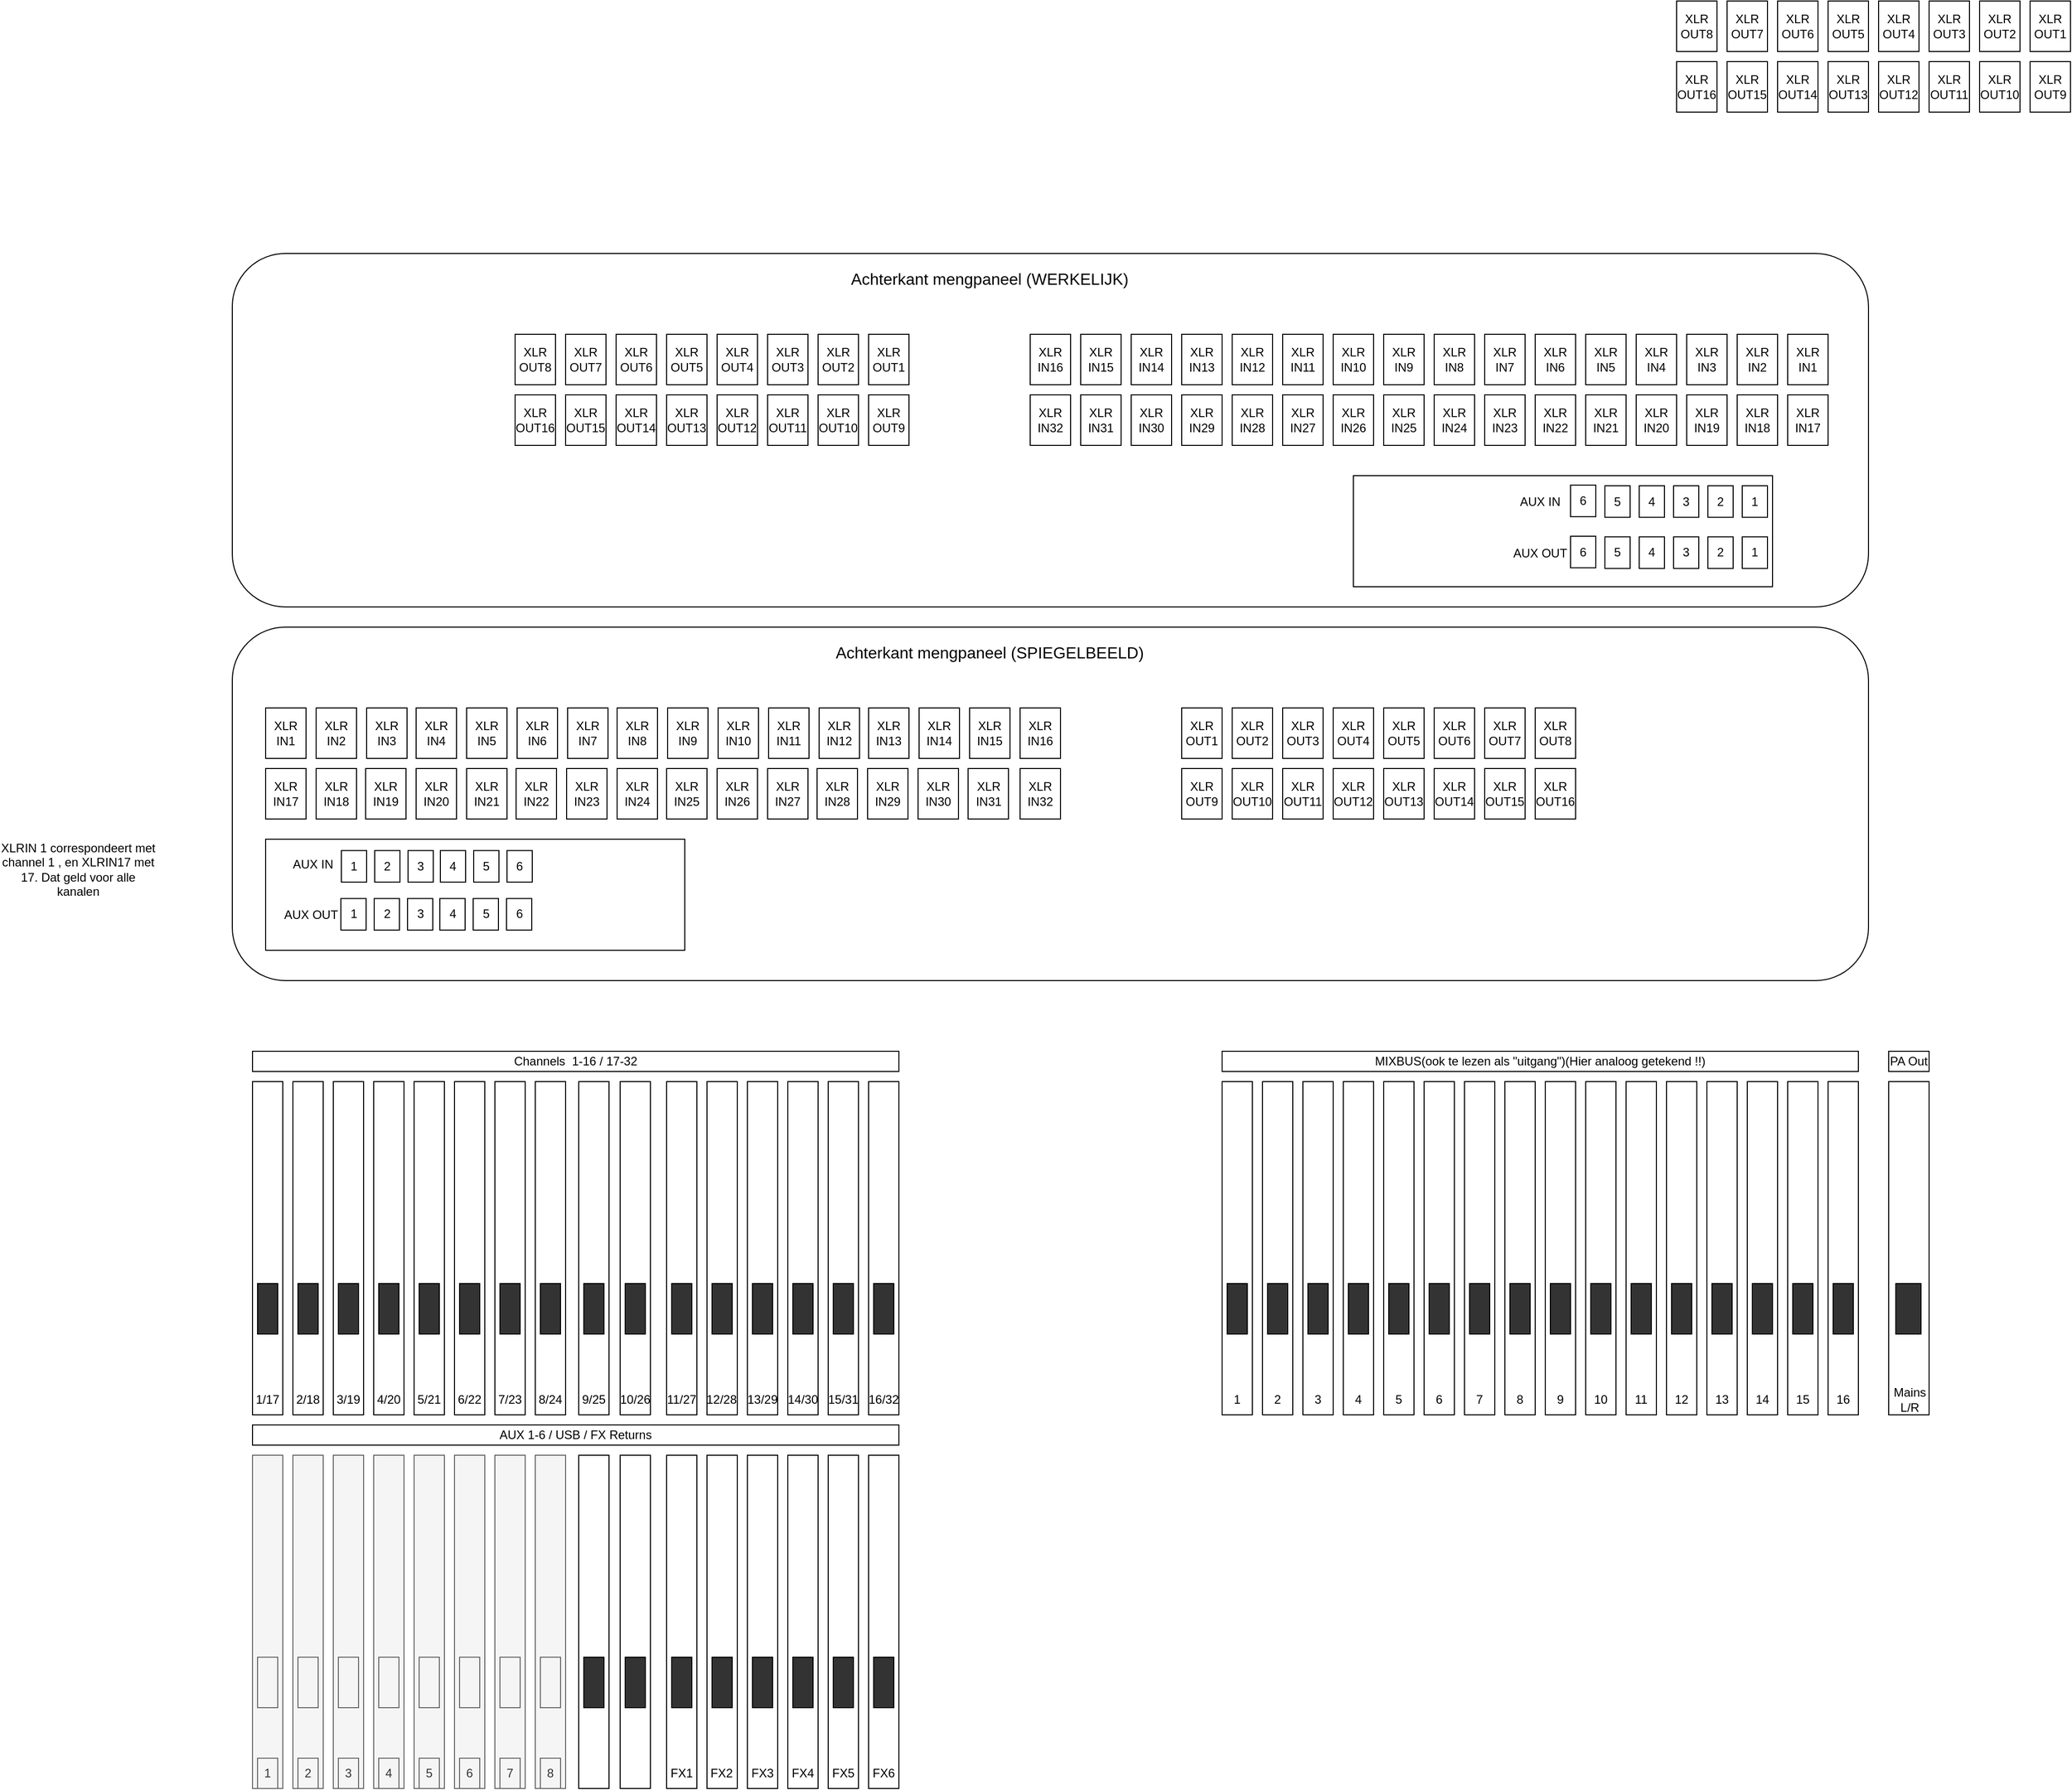 <mxfile version="21.6.8" type="github">
  <diagram name="Pagina-1" id="InURAMPZYblSBHTQdXdy">
    <mxGraphModel dx="2547" dy="2115" grid="1" gridSize="10" guides="1" tooltips="1" connect="1" arrows="1" fold="1" page="1" pageScale="1" pageWidth="827" pageHeight="1169" math="0" shadow="0">
      <root>
        <mxCell id="0" />
        <mxCell id="1" parent="0" />
        <mxCell id="hqscupT1ShzUSF0tj5RE-1" value="" style="rounded=1;whiteSpace=wrap;html=1;" vertex="1" parent="1">
          <mxGeometry y="-320" width="1620" height="350" as="geometry" />
        </mxCell>
        <mxCell id="Id2yi0CTfCnAcxIZ-awq-1" value="XLR IN1" style="rounded=0;whiteSpace=wrap;html=1;" parent="1" vertex="1">
          <mxGeometry x="1540" y="-240" width="40" height="50" as="geometry" />
        </mxCell>
        <mxCell id="Id2yi0CTfCnAcxIZ-awq-2" value="XLR IN2" style="rounded=0;whiteSpace=wrap;html=1;" parent="1" vertex="1">
          <mxGeometry x="1490" y="-240" width="40" height="50" as="geometry" />
        </mxCell>
        <mxCell id="Id2yi0CTfCnAcxIZ-awq-3" value="XLR IN3" style="rounded=0;whiteSpace=wrap;html=1;" parent="1" vertex="1">
          <mxGeometry x="1440" y="-240" width="40" height="50" as="geometry" />
        </mxCell>
        <mxCell id="Id2yi0CTfCnAcxIZ-awq-4" value="XLR IN4" style="rounded=0;whiteSpace=wrap;html=1;" parent="1" vertex="1">
          <mxGeometry x="1390" y="-240" width="40" height="50" as="geometry" />
        </mxCell>
        <mxCell id="Id2yi0CTfCnAcxIZ-awq-5" value="XLR IN5" style="rounded=0;whiteSpace=wrap;html=1;" parent="1" vertex="1">
          <mxGeometry x="1340" y="-240" width="40" height="50" as="geometry" />
        </mxCell>
        <mxCell id="Id2yi0CTfCnAcxIZ-awq-6" value="XLR IN6" style="rounded=0;whiteSpace=wrap;html=1;" parent="1" vertex="1">
          <mxGeometry x="1290" y="-240" width="40" height="50" as="geometry" />
        </mxCell>
        <mxCell id="Id2yi0CTfCnAcxIZ-awq-7" value="XLR IN7" style="rounded=0;whiteSpace=wrap;html=1;" parent="1" vertex="1">
          <mxGeometry x="1240" y="-240" width="40" height="50" as="geometry" />
        </mxCell>
        <mxCell id="Id2yi0CTfCnAcxIZ-awq-8" value="XLR IN8" style="rounded=0;whiteSpace=wrap;html=1;" parent="1" vertex="1">
          <mxGeometry x="1190" y="-240" width="40" height="50" as="geometry" />
        </mxCell>
        <mxCell id="Id2yi0CTfCnAcxIZ-awq-9" value="XLR IN9" style="rounded=0;whiteSpace=wrap;html=1;" parent="1" vertex="1">
          <mxGeometry x="1140" y="-240" width="40" height="50" as="geometry" />
        </mxCell>
        <mxCell id="Id2yi0CTfCnAcxIZ-awq-10" value="XLR IN11" style="rounded=0;whiteSpace=wrap;html=1;" parent="1" vertex="1">
          <mxGeometry x="1040" y="-240" width="40" height="50" as="geometry" />
        </mxCell>
        <mxCell id="Id2yi0CTfCnAcxIZ-awq-11" value="XLR IN10" style="rounded=0;whiteSpace=wrap;html=1;" parent="1" vertex="1">
          <mxGeometry x="1090" y="-240" width="40" height="50" as="geometry" />
        </mxCell>
        <mxCell id="Id2yi0CTfCnAcxIZ-awq-12" value="XLR IN12" style="rounded=0;whiteSpace=wrap;html=1;" parent="1" vertex="1">
          <mxGeometry x="990" y="-240" width="40" height="50" as="geometry" />
        </mxCell>
        <mxCell id="Id2yi0CTfCnAcxIZ-awq-13" value="XLR IN13" style="rounded=0;whiteSpace=wrap;html=1;" parent="1" vertex="1">
          <mxGeometry x="940" y="-240" width="40" height="50" as="geometry" />
        </mxCell>
        <mxCell id="Id2yi0CTfCnAcxIZ-awq-14" value="XLR IN14" style="rounded=0;whiteSpace=wrap;html=1;" parent="1" vertex="1">
          <mxGeometry x="890" y="-240" width="40" height="50" as="geometry" />
        </mxCell>
        <mxCell id="Id2yi0CTfCnAcxIZ-awq-15" value="XLR IN15" style="rounded=0;whiteSpace=wrap;html=1;" parent="1" vertex="1">
          <mxGeometry x="840" y="-240" width="40" height="50" as="geometry" />
        </mxCell>
        <mxCell id="Id2yi0CTfCnAcxIZ-awq-16" value="XLR&lt;br&gt;OUT1" style="rounded=0;whiteSpace=wrap;html=1;" parent="1" vertex="1">
          <mxGeometry x="630" y="-240" width="40" height="50" as="geometry" />
        </mxCell>
        <mxCell id="Id2yi0CTfCnAcxIZ-awq-25" value="XLR IN17" style="rounded=0;whiteSpace=wrap;html=1;" parent="1" vertex="1">
          <mxGeometry x="1540" y="-180" width="40" height="50" as="geometry" />
        </mxCell>
        <mxCell id="Id2yi0CTfCnAcxIZ-awq-26" value="XLR IN18" style="rounded=0;whiteSpace=wrap;html=1;" parent="1" vertex="1">
          <mxGeometry x="1490" y="-180" width="40" height="50" as="geometry" />
        </mxCell>
        <mxCell id="Id2yi0CTfCnAcxIZ-awq-27" value="XLR IN19" style="rounded=0;whiteSpace=wrap;html=1;" parent="1" vertex="1">
          <mxGeometry x="1440" y="-180" width="40" height="50" as="geometry" />
        </mxCell>
        <mxCell id="Id2yi0CTfCnAcxIZ-awq-28" value="XLR IN20" style="rounded=0;whiteSpace=wrap;html=1;" parent="1" vertex="1">
          <mxGeometry x="1390" y="-180" width="40" height="50" as="geometry" />
        </mxCell>
        <mxCell id="Id2yi0CTfCnAcxIZ-awq-29" value="XLR IN21" style="rounded=0;whiteSpace=wrap;html=1;" parent="1" vertex="1">
          <mxGeometry x="1340" y="-180" width="40" height="50" as="geometry" />
        </mxCell>
        <mxCell id="Id2yi0CTfCnAcxIZ-awq-30" value="XLR IN22" style="rounded=0;whiteSpace=wrap;html=1;" parent="1" vertex="1">
          <mxGeometry x="1290" y="-180" width="40" height="50" as="geometry" />
        </mxCell>
        <mxCell id="Id2yi0CTfCnAcxIZ-awq-31" value="XLR IN23" style="rounded=0;whiteSpace=wrap;html=1;" parent="1" vertex="1">
          <mxGeometry x="1240" y="-180" width="40" height="50" as="geometry" />
        </mxCell>
        <mxCell id="Id2yi0CTfCnAcxIZ-awq-32" value="XLR IN24" style="rounded=0;whiteSpace=wrap;html=1;" parent="1" vertex="1">
          <mxGeometry x="1190" y="-180" width="40" height="50" as="geometry" />
        </mxCell>
        <mxCell id="Id2yi0CTfCnAcxIZ-awq-33" value="XLR IN25" style="rounded=0;whiteSpace=wrap;html=1;" parent="1" vertex="1">
          <mxGeometry x="1140" y="-180" width="40" height="50" as="geometry" />
        </mxCell>
        <mxCell id="Id2yi0CTfCnAcxIZ-awq-34" value="XLR IN27" style="rounded=0;whiteSpace=wrap;html=1;" parent="1" vertex="1">
          <mxGeometry x="1040" y="-180" width="40" height="50" as="geometry" />
        </mxCell>
        <mxCell id="Id2yi0CTfCnAcxIZ-awq-35" value="XLR IN26" style="rounded=0;whiteSpace=wrap;html=1;" parent="1" vertex="1">
          <mxGeometry x="1090" y="-180" width="40" height="50" as="geometry" />
        </mxCell>
        <mxCell id="Id2yi0CTfCnAcxIZ-awq-36" value="XLR IN28" style="rounded=0;whiteSpace=wrap;html=1;" parent="1" vertex="1">
          <mxGeometry x="990" y="-180" width="40" height="50" as="geometry" />
        </mxCell>
        <mxCell id="Id2yi0CTfCnAcxIZ-awq-37" value="XLR IN29" style="rounded=0;whiteSpace=wrap;html=1;" parent="1" vertex="1">
          <mxGeometry x="940" y="-180" width="40" height="50" as="geometry" />
        </mxCell>
        <mxCell id="Id2yi0CTfCnAcxIZ-awq-38" value="XLR IN30" style="rounded=0;whiteSpace=wrap;html=1;" parent="1" vertex="1">
          <mxGeometry x="890" y="-180" width="40" height="50" as="geometry" />
        </mxCell>
        <mxCell id="Id2yi0CTfCnAcxIZ-awq-39" value="XLR IN31" style="rounded=0;whiteSpace=wrap;html=1;" parent="1" vertex="1">
          <mxGeometry x="840" y="-180" width="40" height="50" as="geometry" />
        </mxCell>
        <mxCell id="Id2yi0CTfCnAcxIZ-awq-40" value="XLR&lt;br&gt;OUT9" style="rounded=0;whiteSpace=wrap;html=1;" parent="1" vertex="1">
          <mxGeometry x="630" y="-180" width="40" height="50" as="geometry" />
        </mxCell>
        <mxCell id="hqscupT1ShzUSF0tj5RE-2" value="Achterkant mengpaneel (WERKELIJK)" style="text;html=1;strokeColor=none;fillColor=none;align=center;verticalAlign=middle;whiteSpace=wrap;rounded=0;fontSize=16;" vertex="1" parent="1">
          <mxGeometry x="360" y="-310" width="780" height="30" as="geometry" />
        </mxCell>
        <mxCell id="hqscupT1ShzUSF0tj5RE-3" value="" style="rounded=0;whiteSpace=wrap;html=1;" vertex="1" parent="1">
          <mxGeometry x="20" y="500" width="30" height="330" as="geometry" />
        </mxCell>
        <mxCell id="hqscupT1ShzUSF0tj5RE-4" value="" style="rounded=0;whiteSpace=wrap;html=1;fillColor=#333333;" vertex="1" parent="1">
          <mxGeometry x="25" y="700" width="20" height="50" as="geometry" />
        </mxCell>
        <mxCell id="hqscupT1ShzUSF0tj5RE-5" value="1/17" style="text;html=1;strokeColor=none;fillColor=none;align=center;verticalAlign=middle;whiteSpace=wrap;rounded=0;" vertex="1" parent="1">
          <mxGeometry x="25" y="800" width="20" height="30" as="geometry" />
        </mxCell>
        <mxCell id="hqscupT1ShzUSF0tj5RE-6" value="" style="rounded=0;whiteSpace=wrap;html=1;" vertex="1" parent="1">
          <mxGeometry x="980" y="500" width="30" height="330" as="geometry" />
        </mxCell>
        <mxCell id="hqscupT1ShzUSF0tj5RE-7" value="" style="rounded=0;whiteSpace=wrap;html=1;fillColor=#333333;" vertex="1" parent="1">
          <mxGeometry x="985" y="700" width="20" height="50" as="geometry" />
        </mxCell>
        <mxCell id="hqscupT1ShzUSF0tj5RE-8" value="1" style="text;html=1;strokeColor=none;fillColor=none;align=center;verticalAlign=middle;whiteSpace=wrap;rounded=0;" vertex="1" parent="1">
          <mxGeometry x="985" y="800" width="20" height="30" as="geometry" />
        </mxCell>
        <mxCell id="hqscupT1ShzUSF0tj5RE-12" value="" style="rounded=0;whiteSpace=wrap;html=1;" vertex="1" parent="1">
          <mxGeometry x="60" y="500" width="30" height="330" as="geometry" />
        </mxCell>
        <mxCell id="hqscupT1ShzUSF0tj5RE-13" value="" style="rounded=0;whiteSpace=wrap;html=1;fillColor=#333333;" vertex="1" parent="1">
          <mxGeometry x="65" y="700" width="20" height="50" as="geometry" />
        </mxCell>
        <mxCell id="hqscupT1ShzUSF0tj5RE-14" value="2/18" style="text;html=1;strokeColor=none;fillColor=none;align=center;verticalAlign=middle;whiteSpace=wrap;rounded=0;" vertex="1" parent="1">
          <mxGeometry x="65" y="800" width="20" height="30" as="geometry" />
        </mxCell>
        <mxCell id="hqscupT1ShzUSF0tj5RE-15" value="" style="rounded=0;whiteSpace=wrap;html=1;" vertex="1" parent="1">
          <mxGeometry x="100" y="500" width="30" height="330" as="geometry" />
        </mxCell>
        <mxCell id="hqscupT1ShzUSF0tj5RE-16" value="" style="rounded=0;whiteSpace=wrap;html=1;fillColor=#333333;" vertex="1" parent="1">
          <mxGeometry x="105" y="700" width="20" height="50" as="geometry" />
        </mxCell>
        <mxCell id="hqscupT1ShzUSF0tj5RE-17" value="3/19" style="text;html=1;strokeColor=none;fillColor=none;align=center;verticalAlign=middle;whiteSpace=wrap;rounded=0;" vertex="1" parent="1">
          <mxGeometry x="105" y="800" width="20" height="30" as="geometry" />
        </mxCell>
        <mxCell id="hqscupT1ShzUSF0tj5RE-18" value="" style="rounded=0;whiteSpace=wrap;html=1;" vertex="1" parent="1">
          <mxGeometry x="140" y="500" width="30" height="330" as="geometry" />
        </mxCell>
        <mxCell id="hqscupT1ShzUSF0tj5RE-19" value="" style="rounded=0;whiteSpace=wrap;html=1;fillColor=#333333;" vertex="1" parent="1">
          <mxGeometry x="145" y="700" width="20" height="50" as="geometry" />
        </mxCell>
        <mxCell id="hqscupT1ShzUSF0tj5RE-20" value="4/20" style="text;html=1;strokeColor=none;fillColor=none;align=center;verticalAlign=middle;whiteSpace=wrap;rounded=0;" vertex="1" parent="1">
          <mxGeometry x="145" y="800" width="20" height="30" as="geometry" />
        </mxCell>
        <mxCell id="hqscupT1ShzUSF0tj5RE-21" value="" style="rounded=0;whiteSpace=wrap;html=1;" vertex="1" parent="1">
          <mxGeometry x="180" y="500" width="30" height="330" as="geometry" />
        </mxCell>
        <mxCell id="hqscupT1ShzUSF0tj5RE-22" value="" style="rounded=0;whiteSpace=wrap;html=1;fillColor=#333333;" vertex="1" parent="1">
          <mxGeometry x="185" y="700" width="20" height="50" as="geometry" />
        </mxCell>
        <mxCell id="hqscupT1ShzUSF0tj5RE-23" value="5/21" style="text;html=1;strokeColor=none;fillColor=none;align=center;verticalAlign=middle;whiteSpace=wrap;rounded=0;" vertex="1" parent="1">
          <mxGeometry x="185" y="800" width="20" height="30" as="geometry" />
        </mxCell>
        <mxCell id="hqscupT1ShzUSF0tj5RE-24" value="" style="rounded=0;whiteSpace=wrap;html=1;" vertex="1" parent="1">
          <mxGeometry x="220" y="500" width="30" height="330" as="geometry" />
        </mxCell>
        <mxCell id="hqscupT1ShzUSF0tj5RE-25" value="" style="rounded=0;whiteSpace=wrap;html=1;fillColor=#333333;" vertex="1" parent="1">
          <mxGeometry x="225" y="700" width="20" height="50" as="geometry" />
        </mxCell>
        <mxCell id="hqscupT1ShzUSF0tj5RE-26" value="6/22" style="text;html=1;strokeColor=none;fillColor=none;align=center;verticalAlign=middle;whiteSpace=wrap;rounded=0;" vertex="1" parent="1">
          <mxGeometry x="225" y="800" width="20" height="30" as="geometry" />
        </mxCell>
        <mxCell id="hqscupT1ShzUSF0tj5RE-27" value="" style="rounded=0;whiteSpace=wrap;html=1;" vertex="1" parent="1">
          <mxGeometry x="260" y="500" width="30" height="330" as="geometry" />
        </mxCell>
        <mxCell id="hqscupT1ShzUSF0tj5RE-28" value="" style="rounded=0;whiteSpace=wrap;html=1;fillColor=#333333;" vertex="1" parent="1">
          <mxGeometry x="265" y="700" width="20" height="50" as="geometry" />
        </mxCell>
        <mxCell id="hqscupT1ShzUSF0tj5RE-29" value="7/23" style="text;html=1;strokeColor=none;fillColor=none;align=center;verticalAlign=middle;whiteSpace=wrap;rounded=0;" vertex="1" parent="1">
          <mxGeometry x="265" y="800" width="20" height="30" as="geometry" />
        </mxCell>
        <mxCell id="hqscupT1ShzUSF0tj5RE-30" value="" style="rounded=0;whiteSpace=wrap;html=1;" vertex="1" parent="1">
          <mxGeometry x="300" y="500" width="30" height="330" as="geometry" />
        </mxCell>
        <mxCell id="hqscupT1ShzUSF0tj5RE-31" value="" style="rounded=0;whiteSpace=wrap;html=1;fillColor=#333333;" vertex="1" parent="1">
          <mxGeometry x="305" y="700" width="20" height="50" as="geometry" />
        </mxCell>
        <mxCell id="hqscupT1ShzUSF0tj5RE-32" value="8/24" style="text;html=1;strokeColor=none;fillColor=none;align=center;verticalAlign=middle;whiteSpace=wrap;rounded=0;" vertex="1" parent="1">
          <mxGeometry x="305" y="800" width="20" height="30" as="geometry" />
        </mxCell>
        <mxCell id="hqscupT1ShzUSF0tj5RE-33" value="" style="rounded=0;whiteSpace=wrap;html=1;" vertex="1" parent="1">
          <mxGeometry x="343" y="500" width="30" height="330" as="geometry" />
        </mxCell>
        <mxCell id="hqscupT1ShzUSF0tj5RE-34" value="" style="rounded=0;whiteSpace=wrap;html=1;fillColor=#333333;" vertex="1" parent="1">
          <mxGeometry x="348" y="700" width="20" height="50" as="geometry" />
        </mxCell>
        <mxCell id="hqscupT1ShzUSF0tj5RE-35" value="9/25" style="text;html=1;strokeColor=none;fillColor=none;align=center;verticalAlign=middle;whiteSpace=wrap;rounded=0;" vertex="1" parent="1">
          <mxGeometry x="348" y="800" width="20" height="30" as="geometry" />
        </mxCell>
        <mxCell id="hqscupT1ShzUSF0tj5RE-36" value="" style="rounded=0;whiteSpace=wrap;html=1;" vertex="1" parent="1">
          <mxGeometry x="384" y="500" width="30" height="330" as="geometry" />
        </mxCell>
        <mxCell id="hqscupT1ShzUSF0tj5RE-37" value="" style="rounded=0;whiteSpace=wrap;html=1;fillColor=#333333;" vertex="1" parent="1">
          <mxGeometry x="389" y="700" width="20" height="50" as="geometry" />
        </mxCell>
        <mxCell id="hqscupT1ShzUSF0tj5RE-38" value="10/26" style="text;html=1;strokeColor=none;fillColor=none;align=center;verticalAlign=middle;whiteSpace=wrap;rounded=0;" vertex="1" parent="1">
          <mxGeometry x="389" y="800" width="20" height="30" as="geometry" />
        </mxCell>
        <mxCell id="hqscupT1ShzUSF0tj5RE-39" value="" style="rounded=0;whiteSpace=wrap;html=1;" vertex="1" parent="1">
          <mxGeometry x="430" y="500" width="30" height="330" as="geometry" />
        </mxCell>
        <mxCell id="hqscupT1ShzUSF0tj5RE-40" value="" style="rounded=0;whiteSpace=wrap;html=1;fillColor=#333333;" vertex="1" parent="1">
          <mxGeometry x="435" y="700" width="20" height="50" as="geometry" />
        </mxCell>
        <mxCell id="hqscupT1ShzUSF0tj5RE-41" value="11/27" style="text;html=1;strokeColor=none;fillColor=none;align=center;verticalAlign=middle;whiteSpace=wrap;rounded=0;" vertex="1" parent="1">
          <mxGeometry x="435" y="800" width="20" height="30" as="geometry" />
        </mxCell>
        <mxCell id="hqscupT1ShzUSF0tj5RE-42" value="" style="rounded=0;whiteSpace=wrap;html=1;" vertex="1" parent="1">
          <mxGeometry x="470" y="500" width="30" height="330" as="geometry" />
        </mxCell>
        <mxCell id="hqscupT1ShzUSF0tj5RE-43" value="" style="rounded=0;whiteSpace=wrap;html=1;fillColor=#333333;" vertex="1" parent="1">
          <mxGeometry x="475" y="700" width="20" height="50" as="geometry" />
        </mxCell>
        <mxCell id="hqscupT1ShzUSF0tj5RE-44" value="12/28" style="text;html=1;strokeColor=none;fillColor=none;align=center;verticalAlign=middle;whiteSpace=wrap;rounded=0;" vertex="1" parent="1">
          <mxGeometry x="472" y="800" width="25" height="30" as="geometry" />
        </mxCell>
        <mxCell id="hqscupT1ShzUSF0tj5RE-45" value="" style="rounded=0;whiteSpace=wrap;html=1;" vertex="1" parent="1">
          <mxGeometry x="510" y="500" width="30" height="330" as="geometry" />
        </mxCell>
        <mxCell id="hqscupT1ShzUSF0tj5RE-46" value="" style="rounded=0;whiteSpace=wrap;html=1;fillColor=#333333;" vertex="1" parent="1">
          <mxGeometry x="515" y="700" width="20" height="50" as="geometry" />
        </mxCell>
        <mxCell id="hqscupT1ShzUSF0tj5RE-47" value="13/29" style="text;html=1;strokeColor=none;fillColor=none;align=center;verticalAlign=middle;whiteSpace=wrap;rounded=0;" vertex="1" parent="1">
          <mxGeometry x="515" y="800" width="20" height="30" as="geometry" />
        </mxCell>
        <mxCell id="hqscupT1ShzUSF0tj5RE-48" value="" style="rounded=0;whiteSpace=wrap;html=1;" vertex="1" parent="1">
          <mxGeometry x="550" y="500" width="30" height="330" as="geometry" />
        </mxCell>
        <mxCell id="hqscupT1ShzUSF0tj5RE-49" value="" style="rounded=0;whiteSpace=wrap;html=1;fillColor=#333333;" vertex="1" parent="1">
          <mxGeometry x="555" y="700" width="20" height="50" as="geometry" />
        </mxCell>
        <mxCell id="hqscupT1ShzUSF0tj5RE-50" value="14/30" style="text;html=1;strokeColor=none;fillColor=none;align=center;verticalAlign=middle;whiteSpace=wrap;rounded=0;" vertex="1" parent="1">
          <mxGeometry x="555" y="800" width="20" height="30" as="geometry" />
        </mxCell>
        <mxCell id="hqscupT1ShzUSF0tj5RE-51" value="" style="rounded=0;whiteSpace=wrap;html=1;" vertex="1" parent="1">
          <mxGeometry x="590" y="500" width="30" height="330" as="geometry" />
        </mxCell>
        <mxCell id="hqscupT1ShzUSF0tj5RE-52" value="" style="rounded=0;whiteSpace=wrap;html=1;fillColor=#333333;" vertex="1" parent="1">
          <mxGeometry x="595" y="700" width="20" height="50" as="geometry" />
        </mxCell>
        <mxCell id="hqscupT1ShzUSF0tj5RE-53" value="15/31" style="text;html=1;strokeColor=none;fillColor=none;align=center;verticalAlign=middle;whiteSpace=wrap;rounded=0;" vertex="1" parent="1">
          <mxGeometry x="595" y="800" width="20" height="30" as="geometry" />
        </mxCell>
        <mxCell id="hqscupT1ShzUSF0tj5RE-54" value="" style="rounded=0;whiteSpace=wrap;html=1;" vertex="1" parent="1">
          <mxGeometry x="630" y="500" width="30" height="330" as="geometry" />
        </mxCell>
        <mxCell id="hqscupT1ShzUSF0tj5RE-55" value="" style="rounded=0;whiteSpace=wrap;html=1;fillColor=#333333;" vertex="1" parent="1">
          <mxGeometry x="635" y="700" width="20" height="50" as="geometry" />
        </mxCell>
        <mxCell id="hqscupT1ShzUSF0tj5RE-56" value="16/32" style="text;html=1;strokeColor=none;fillColor=none;align=center;verticalAlign=middle;whiteSpace=wrap;rounded=0;" vertex="1" parent="1">
          <mxGeometry x="635" y="800" width="20" height="30" as="geometry" />
        </mxCell>
        <mxCell id="hqscupT1ShzUSF0tj5RE-57" value="MIXBUS(ook te lezen als &quot;uitgang&quot;)(Hier analoog getekend !!)" style="rounded=0;whiteSpace=wrap;html=1;" vertex="1" parent="1">
          <mxGeometry x="980" y="470" width="630" height="20" as="geometry" />
        </mxCell>
        <mxCell id="hqscupT1ShzUSF0tj5RE-58" value="" style="rounded=0;whiteSpace=wrap;html=1;" vertex="1" parent="1">
          <mxGeometry x="1020" y="500" width="30" height="330" as="geometry" />
        </mxCell>
        <mxCell id="hqscupT1ShzUSF0tj5RE-59" value="" style="rounded=0;whiteSpace=wrap;html=1;fillColor=#333333;" vertex="1" parent="1">
          <mxGeometry x="1025" y="700" width="20" height="50" as="geometry" />
        </mxCell>
        <mxCell id="hqscupT1ShzUSF0tj5RE-60" value="2" style="text;html=1;strokeColor=none;fillColor=none;align=center;verticalAlign=middle;whiteSpace=wrap;rounded=0;" vertex="1" parent="1">
          <mxGeometry x="1025" y="800" width="20" height="30" as="geometry" />
        </mxCell>
        <mxCell id="hqscupT1ShzUSF0tj5RE-61" value="" style="rounded=0;whiteSpace=wrap;html=1;" vertex="1" parent="1">
          <mxGeometry x="1060" y="500" width="30" height="330" as="geometry" />
        </mxCell>
        <mxCell id="hqscupT1ShzUSF0tj5RE-62" value="" style="rounded=0;whiteSpace=wrap;html=1;fillColor=#333333;" vertex="1" parent="1">
          <mxGeometry x="1065" y="700" width="20" height="50" as="geometry" />
        </mxCell>
        <mxCell id="hqscupT1ShzUSF0tj5RE-63" value="3" style="text;html=1;strokeColor=none;fillColor=none;align=center;verticalAlign=middle;whiteSpace=wrap;rounded=0;" vertex="1" parent="1">
          <mxGeometry x="1065" y="800" width="20" height="30" as="geometry" />
        </mxCell>
        <mxCell id="hqscupT1ShzUSF0tj5RE-64" value="" style="rounded=0;whiteSpace=wrap;html=1;" vertex="1" parent="1">
          <mxGeometry x="1100" y="500" width="30" height="330" as="geometry" />
        </mxCell>
        <mxCell id="hqscupT1ShzUSF0tj5RE-65" value="" style="rounded=0;whiteSpace=wrap;html=1;fillColor=#333333;" vertex="1" parent="1">
          <mxGeometry x="1105" y="700" width="20" height="50" as="geometry" />
        </mxCell>
        <mxCell id="hqscupT1ShzUSF0tj5RE-66" value="4" style="text;html=1;strokeColor=none;fillColor=none;align=center;verticalAlign=middle;whiteSpace=wrap;rounded=0;" vertex="1" parent="1">
          <mxGeometry x="1105" y="800" width="20" height="30" as="geometry" />
        </mxCell>
        <mxCell id="hqscupT1ShzUSF0tj5RE-67" value="" style="rounded=0;whiteSpace=wrap;html=1;" vertex="1" parent="1">
          <mxGeometry x="1140" y="500" width="30" height="330" as="geometry" />
        </mxCell>
        <mxCell id="hqscupT1ShzUSF0tj5RE-68" value="" style="rounded=0;whiteSpace=wrap;html=1;fillColor=#333333;" vertex="1" parent="1">
          <mxGeometry x="1145" y="700" width="20" height="50" as="geometry" />
        </mxCell>
        <mxCell id="hqscupT1ShzUSF0tj5RE-69" value="5" style="text;html=1;strokeColor=none;fillColor=none;align=center;verticalAlign=middle;whiteSpace=wrap;rounded=0;" vertex="1" parent="1">
          <mxGeometry x="1145" y="800" width="20" height="30" as="geometry" />
        </mxCell>
        <mxCell id="hqscupT1ShzUSF0tj5RE-70" value="" style="rounded=0;whiteSpace=wrap;html=1;" vertex="1" parent="1">
          <mxGeometry x="1180" y="500" width="30" height="330" as="geometry" />
        </mxCell>
        <mxCell id="hqscupT1ShzUSF0tj5RE-71" value="" style="rounded=0;whiteSpace=wrap;html=1;fillColor=#333333;" vertex="1" parent="1">
          <mxGeometry x="1185" y="700" width="20" height="50" as="geometry" />
        </mxCell>
        <mxCell id="hqscupT1ShzUSF0tj5RE-72" value="6" style="text;html=1;strokeColor=none;fillColor=none;align=center;verticalAlign=middle;whiteSpace=wrap;rounded=0;" vertex="1" parent="1">
          <mxGeometry x="1185" y="800" width="20" height="30" as="geometry" />
        </mxCell>
        <mxCell id="hqscupT1ShzUSF0tj5RE-73" value="" style="rounded=0;whiteSpace=wrap;html=1;" vertex="1" parent="1">
          <mxGeometry x="1220" y="500" width="30" height="330" as="geometry" />
        </mxCell>
        <mxCell id="hqscupT1ShzUSF0tj5RE-74" value="" style="rounded=0;whiteSpace=wrap;html=1;fillColor=#333333;" vertex="1" parent="1">
          <mxGeometry x="1225" y="700" width="20" height="50" as="geometry" />
        </mxCell>
        <mxCell id="hqscupT1ShzUSF0tj5RE-75" value="7" style="text;html=1;strokeColor=none;fillColor=none;align=center;verticalAlign=middle;whiteSpace=wrap;rounded=0;" vertex="1" parent="1">
          <mxGeometry x="1225" y="800" width="20" height="30" as="geometry" />
        </mxCell>
        <mxCell id="hqscupT1ShzUSF0tj5RE-76" value="" style="rounded=0;whiteSpace=wrap;html=1;" vertex="1" parent="1">
          <mxGeometry x="1260" y="500" width="30" height="330" as="geometry" />
        </mxCell>
        <mxCell id="hqscupT1ShzUSF0tj5RE-77" value="" style="rounded=0;whiteSpace=wrap;html=1;fillColor=#333333;" vertex="1" parent="1">
          <mxGeometry x="1265" y="700" width="20" height="50" as="geometry" />
        </mxCell>
        <mxCell id="hqscupT1ShzUSF0tj5RE-78" value="8" style="text;html=1;strokeColor=none;fillColor=none;align=center;verticalAlign=middle;whiteSpace=wrap;rounded=0;" vertex="1" parent="1">
          <mxGeometry x="1265" y="800" width="20" height="30" as="geometry" />
        </mxCell>
        <mxCell id="hqscupT1ShzUSF0tj5RE-79" value="Channels&amp;nbsp; 1-16 / 17-32" style="rounded=0;whiteSpace=wrap;html=1;" vertex="1" parent="1">
          <mxGeometry x="20" y="470" width="640" height="20" as="geometry" />
        </mxCell>
        <mxCell id="hqscupT1ShzUSF0tj5RE-81" value="XLRIN 1 correspondeert met channel 1 , en XLRIN17 met 17. Dat geld voor alle kanalen" style="text;html=1;strokeColor=none;fillColor=none;align=center;verticalAlign=middle;whiteSpace=wrap;rounded=0;" vertex="1" parent="1">
          <mxGeometry x="-230" y="260" width="155" height="60" as="geometry" />
        </mxCell>
        <mxCell id="hqscupT1ShzUSF0tj5RE-82" value="" style="rounded=0;whiteSpace=wrap;html=1;" vertex="1" parent="1">
          <mxGeometry x="1110" y="-100" width="415" height="110" as="geometry" />
        </mxCell>
        <mxCell id="hqscupT1ShzUSF0tj5RE-83" value="1" style="rounded=0;whiteSpace=wrap;html=1;" vertex="1" parent="1">
          <mxGeometry x="1495" y="-90" width="25" height="31.25" as="geometry" />
        </mxCell>
        <mxCell id="hqscupT1ShzUSF0tj5RE-84" value="2" style="rounded=0;whiteSpace=wrap;html=1;" vertex="1" parent="1">
          <mxGeometry x="1461" y="-90" width="25" height="31.25" as="geometry" />
        </mxCell>
        <mxCell id="hqscupT1ShzUSF0tj5RE-85" value="3" style="rounded=0;whiteSpace=wrap;html=1;" vertex="1" parent="1">
          <mxGeometry x="1427" y="-90" width="25" height="31.25" as="geometry" />
        </mxCell>
        <mxCell id="hqscupT1ShzUSF0tj5RE-86" value="4" style="rounded=0;whiteSpace=wrap;html=1;" vertex="1" parent="1">
          <mxGeometry x="1393" y="-90" width="25" height="31.25" as="geometry" />
        </mxCell>
        <mxCell id="hqscupT1ShzUSF0tj5RE-87" value="5" style="rounded=0;whiteSpace=wrap;html=1;" vertex="1" parent="1">
          <mxGeometry x="1359" y="-90" width="25" height="31.25" as="geometry" />
        </mxCell>
        <mxCell id="hqscupT1ShzUSF0tj5RE-88" value="6" style="rounded=0;whiteSpace=wrap;html=1;" vertex="1" parent="1">
          <mxGeometry x="1325" y="-90.62" width="25" height="31.25" as="geometry" />
        </mxCell>
        <mxCell id="hqscupT1ShzUSF0tj5RE-90" value="1" style="rounded=0;whiteSpace=wrap;html=1;" vertex="1" parent="1">
          <mxGeometry x="1495" y="-39.38" width="25" height="31.25" as="geometry" />
        </mxCell>
        <mxCell id="hqscupT1ShzUSF0tj5RE-91" value="2" style="rounded=0;whiteSpace=wrap;html=1;" vertex="1" parent="1">
          <mxGeometry x="1461" y="-39.38" width="25" height="31.25" as="geometry" />
        </mxCell>
        <mxCell id="hqscupT1ShzUSF0tj5RE-92" value="3" style="rounded=0;whiteSpace=wrap;html=1;" vertex="1" parent="1">
          <mxGeometry x="1427" y="-39.38" width="25" height="31.25" as="geometry" />
        </mxCell>
        <mxCell id="hqscupT1ShzUSF0tj5RE-93" value="4" style="rounded=0;whiteSpace=wrap;html=1;" vertex="1" parent="1">
          <mxGeometry x="1393" y="-39.38" width="25" height="31.25" as="geometry" />
        </mxCell>
        <mxCell id="hqscupT1ShzUSF0tj5RE-94" value="5" style="rounded=0;whiteSpace=wrap;html=1;" vertex="1" parent="1">
          <mxGeometry x="1359" y="-39.38" width="25" height="31.25" as="geometry" />
        </mxCell>
        <mxCell id="hqscupT1ShzUSF0tj5RE-95" value="6" style="rounded=0;whiteSpace=wrap;html=1;" vertex="1" parent="1">
          <mxGeometry x="1325" y="-40" width="25" height="31.25" as="geometry" />
        </mxCell>
        <mxCell id="hqscupT1ShzUSF0tj5RE-96" value="AUX IN" style="text;html=1;strokeColor=none;fillColor=none;align=center;verticalAlign=middle;whiteSpace=wrap;rounded=0;" vertex="1" parent="1">
          <mxGeometry x="1265" y="-88.75" width="60" height="30" as="geometry" />
        </mxCell>
        <mxCell id="hqscupT1ShzUSF0tj5RE-97" value="AUX OUT" style="text;html=1;strokeColor=none;fillColor=none;align=center;verticalAlign=middle;whiteSpace=wrap;rounded=0;" vertex="1" parent="1">
          <mxGeometry x="1265" y="-38.13" width="60" height="30" as="geometry" />
        </mxCell>
        <mxCell id="hqscupT1ShzUSF0tj5RE-101" value="" style="rounded=0;whiteSpace=wrap;html=1;" vertex="1" parent="1">
          <mxGeometry x="1300" y="500" width="30" height="330" as="geometry" />
        </mxCell>
        <mxCell id="hqscupT1ShzUSF0tj5RE-102" value="" style="rounded=0;whiteSpace=wrap;html=1;fillColor=#333333;" vertex="1" parent="1">
          <mxGeometry x="1305" y="700" width="20" height="50" as="geometry" />
        </mxCell>
        <mxCell id="hqscupT1ShzUSF0tj5RE-103" value="9" style="text;html=1;strokeColor=none;fillColor=none;align=center;verticalAlign=middle;whiteSpace=wrap;rounded=0;" vertex="1" parent="1">
          <mxGeometry x="1305" y="800" width="20" height="30" as="geometry" />
        </mxCell>
        <mxCell id="hqscupT1ShzUSF0tj5RE-104" value="" style="rounded=0;whiteSpace=wrap;html=1;" vertex="1" parent="1">
          <mxGeometry x="1340" y="500" width="30" height="330" as="geometry" />
        </mxCell>
        <mxCell id="hqscupT1ShzUSF0tj5RE-105" value="" style="rounded=0;whiteSpace=wrap;html=1;fillColor=#333333;" vertex="1" parent="1">
          <mxGeometry x="1345" y="700" width="20" height="50" as="geometry" />
        </mxCell>
        <mxCell id="hqscupT1ShzUSF0tj5RE-106" value="10" style="text;html=1;strokeColor=none;fillColor=none;align=center;verticalAlign=middle;whiteSpace=wrap;rounded=0;" vertex="1" parent="1">
          <mxGeometry x="1345" y="800" width="20" height="30" as="geometry" />
        </mxCell>
        <mxCell id="hqscupT1ShzUSF0tj5RE-107" value="" style="rounded=0;whiteSpace=wrap;html=1;" vertex="1" parent="1">
          <mxGeometry x="1380" y="500" width="30" height="330" as="geometry" />
        </mxCell>
        <mxCell id="hqscupT1ShzUSF0tj5RE-108" value="" style="rounded=0;whiteSpace=wrap;html=1;fillColor=#333333;" vertex="1" parent="1">
          <mxGeometry x="1385" y="700" width="20" height="50" as="geometry" />
        </mxCell>
        <mxCell id="hqscupT1ShzUSF0tj5RE-109" value="11" style="text;html=1;strokeColor=none;fillColor=none;align=center;verticalAlign=middle;whiteSpace=wrap;rounded=0;" vertex="1" parent="1">
          <mxGeometry x="1385" y="800" width="20" height="30" as="geometry" />
        </mxCell>
        <mxCell id="hqscupT1ShzUSF0tj5RE-110" value="" style="rounded=0;whiteSpace=wrap;html=1;" vertex="1" parent="1">
          <mxGeometry x="1420" y="500" width="30" height="330" as="geometry" />
        </mxCell>
        <mxCell id="hqscupT1ShzUSF0tj5RE-111" value="" style="rounded=0;whiteSpace=wrap;html=1;fillColor=#333333;" vertex="1" parent="1">
          <mxGeometry x="1425" y="700" width="20" height="50" as="geometry" />
        </mxCell>
        <mxCell id="hqscupT1ShzUSF0tj5RE-112" value="12" style="text;html=1;strokeColor=none;fillColor=none;align=center;verticalAlign=middle;whiteSpace=wrap;rounded=0;" vertex="1" parent="1">
          <mxGeometry x="1425" y="800" width="20" height="30" as="geometry" />
        </mxCell>
        <mxCell id="hqscupT1ShzUSF0tj5RE-113" value="" style="rounded=0;whiteSpace=wrap;html=1;" vertex="1" parent="1">
          <mxGeometry x="1460" y="500" width="30" height="330" as="geometry" />
        </mxCell>
        <mxCell id="hqscupT1ShzUSF0tj5RE-114" value="" style="rounded=0;whiteSpace=wrap;html=1;fillColor=#333333;" vertex="1" parent="1">
          <mxGeometry x="1465" y="700" width="20" height="50" as="geometry" />
        </mxCell>
        <mxCell id="hqscupT1ShzUSF0tj5RE-115" value="13" style="text;html=1;strokeColor=none;fillColor=none;align=center;verticalAlign=middle;whiteSpace=wrap;rounded=0;" vertex="1" parent="1">
          <mxGeometry x="1465" y="800" width="20" height="30" as="geometry" />
        </mxCell>
        <mxCell id="hqscupT1ShzUSF0tj5RE-116" value="" style="rounded=0;whiteSpace=wrap;html=1;" vertex="1" parent="1">
          <mxGeometry x="1500" y="500" width="30" height="330" as="geometry" />
        </mxCell>
        <mxCell id="hqscupT1ShzUSF0tj5RE-117" value="" style="rounded=0;whiteSpace=wrap;html=1;fillColor=#333333;" vertex="1" parent="1">
          <mxGeometry x="1505" y="700" width="20" height="50" as="geometry" />
        </mxCell>
        <mxCell id="hqscupT1ShzUSF0tj5RE-118" value="14" style="text;html=1;strokeColor=none;fillColor=none;align=center;verticalAlign=middle;whiteSpace=wrap;rounded=0;" vertex="1" parent="1">
          <mxGeometry x="1505" y="800" width="20" height="30" as="geometry" />
        </mxCell>
        <mxCell id="hqscupT1ShzUSF0tj5RE-119" value="" style="rounded=0;whiteSpace=wrap;html=1;" vertex="1" parent="1">
          <mxGeometry x="1540" y="500" width="30" height="330" as="geometry" />
        </mxCell>
        <mxCell id="hqscupT1ShzUSF0tj5RE-120" value="" style="rounded=0;whiteSpace=wrap;html=1;fillColor=#333333;" vertex="1" parent="1">
          <mxGeometry x="1545" y="700" width="20" height="50" as="geometry" />
        </mxCell>
        <mxCell id="hqscupT1ShzUSF0tj5RE-121" value="15" style="text;html=1;strokeColor=none;fillColor=none;align=center;verticalAlign=middle;whiteSpace=wrap;rounded=0;" vertex="1" parent="1">
          <mxGeometry x="1545" y="800" width="20" height="30" as="geometry" />
        </mxCell>
        <mxCell id="hqscupT1ShzUSF0tj5RE-122" value="" style="rounded=0;whiteSpace=wrap;html=1;" vertex="1" parent="1">
          <mxGeometry x="1580" y="500" width="30" height="330" as="geometry" />
        </mxCell>
        <mxCell id="hqscupT1ShzUSF0tj5RE-123" value="" style="rounded=0;whiteSpace=wrap;html=1;fillColor=#333333;" vertex="1" parent="1">
          <mxGeometry x="1585" y="700" width="20" height="50" as="geometry" />
        </mxCell>
        <mxCell id="hqscupT1ShzUSF0tj5RE-124" value="16" style="text;html=1;strokeColor=none;fillColor=none;align=center;verticalAlign=middle;whiteSpace=wrap;rounded=0;" vertex="1" parent="1">
          <mxGeometry x="1585" y="800" width="20" height="30" as="geometry" />
        </mxCell>
        <mxCell id="hqscupT1ShzUSF0tj5RE-127" value="" style="rounded=0;whiteSpace=wrap;html=1;fillColor=#f5f5f5;strokeColor=#666666;fontColor=#333333;" vertex="1" parent="1">
          <mxGeometry x="20" y="870" width="30" height="330" as="geometry" />
        </mxCell>
        <mxCell id="hqscupT1ShzUSF0tj5RE-128" value="" style="rounded=0;whiteSpace=wrap;html=1;fillColor=#f5f5f5;strokeColor=#666666;fontColor=#333333;" vertex="1" parent="1">
          <mxGeometry x="25" y="1070" width="20" height="50" as="geometry" />
        </mxCell>
        <mxCell id="hqscupT1ShzUSF0tj5RE-129" value="1" style="text;html=1;strokeColor=#666666;fillColor=#f5f5f5;align=center;verticalAlign=middle;whiteSpace=wrap;rounded=0;fontColor=#333333;" vertex="1" parent="1">
          <mxGeometry x="25" y="1170" width="20" height="30" as="geometry" />
        </mxCell>
        <mxCell id="hqscupT1ShzUSF0tj5RE-130" value="" style="rounded=0;whiteSpace=wrap;html=1;fillColor=#f5f5f5;strokeColor=#666666;fontColor=#333333;" vertex="1" parent="1">
          <mxGeometry x="60" y="870" width="30" height="330" as="geometry" />
        </mxCell>
        <mxCell id="hqscupT1ShzUSF0tj5RE-131" value="" style="rounded=0;whiteSpace=wrap;html=1;fillColor=#f5f5f5;strokeColor=#666666;fontColor=#333333;" vertex="1" parent="1">
          <mxGeometry x="65" y="1070" width="20" height="50" as="geometry" />
        </mxCell>
        <mxCell id="hqscupT1ShzUSF0tj5RE-132" value="2" style="text;html=1;strokeColor=#666666;fillColor=#f5f5f5;align=center;verticalAlign=middle;whiteSpace=wrap;rounded=0;fontColor=#333333;" vertex="1" parent="1">
          <mxGeometry x="65" y="1170" width="20" height="30" as="geometry" />
        </mxCell>
        <mxCell id="hqscupT1ShzUSF0tj5RE-133" value="" style="rounded=0;whiteSpace=wrap;html=1;fillColor=#f5f5f5;strokeColor=#666666;fontColor=#333333;" vertex="1" parent="1">
          <mxGeometry x="100" y="870" width="30" height="330" as="geometry" />
        </mxCell>
        <mxCell id="hqscupT1ShzUSF0tj5RE-134" value="" style="rounded=0;whiteSpace=wrap;html=1;fillColor=#f5f5f5;strokeColor=#666666;fontColor=#333333;" vertex="1" parent="1">
          <mxGeometry x="105" y="1070" width="20" height="50" as="geometry" />
        </mxCell>
        <mxCell id="hqscupT1ShzUSF0tj5RE-135" value="3" style="text;html=1;strokeColor=#666666;fillColor=#f5f5f5;align=center;verticalAlign=middle;whiteSpace=wrap;rounded=0;fontColor=#333333;" vertex="1" parent="1">
          <mxGeometry x="105" y="1170" width="20" height="30" as="geometry" />
        </mxCell>
        <mxCell id="hqscupT1ShzUSF0tj5RE-136" value="" style="rounded=0;whiteSpace=wrap;html=1;fillColor=#f5f5f5;strokeColor=#666666;fontColor=#333333;" vertex="1" parent="1">
          <mxGeometry x="140" y="870" width="30" height="330" as="geometry" />
        </mxCell>
        <mxCell id="hqscupT1ShzUSF0tj5RE-137" value="" style="rounded=0;whiteSpace=wrap;html=1;fillColor=#f5f5f5;strokeColor=#666666;fontColor=#333333;" vertex="1" parent="1">
          <mxGeometry x="145" y="1070" width="20" height="50" as="geometry" />
        </mxCell>
        <mxCell id="hqscupT1ShzUSF0tj5RE-138" value="4" style="text;html=1;strokeColor=#666666;fillColor=#f5f5f5;align=center;verticalAlign=middle;whiteSpace=wrap;rounded=0;fontColor=#333333;" vertex="1" parent="1">
          <mxGeometry x="145" y="1170" width="20" height="30" as="geometry" />
        </mxCell>
        <mxCell id="hqscupT1ShzUSF0tj5RE-139" value="" style="rounded=0;whiteSpace=wrap;html=1;fillColor=#f5f5f5;strokeColor=#666666;fontColor=#333333;" vertex="1" parent="1">
          <mxGeometry x="180" y="870" width="30" height="330" as="geometry" />
        </mxCell>
        <mxCell id="hqscupT1ShzUSF0tj5RE-140" value="" style="rounded=0;whiteSpace=wrap;html=1;fillColor=#f5f5f5;strokeColor=#666666;fontColor=#333333;" vertex="1" parent="1">
          <mxGeometry x="185" y="1070" width="20" height="50" as="geometry" />
        </mxCell>
        <mxCell id="hqscupT1ShzUSF0tj5RE-141" value="5" style="text;html=1;strokeColor=#666666;fillColor=#f5f5f5;align=center;verticalAlign=middle;whiteSpace=wrap;rounded=0;fontColor=#333333;" vertex="1" parent="1">
          <mxGeometry x="185" y="1170" width="20" height="30" as="geometry" />
        </mxCell>
        <mxCell id="hqscupT1ShzUSF0tj5RE-142" value="" style="rounded=0;whiteSpace=wrap;html=1;fillColor=#f5f5f5;strokeColor=#666666;fontColor=#333333;" vertex="1" parent="1">
          <mxGeometry x="220" y="870" width="30" height="330" as="geometry" />
        </mxCell>
        <mxCell id="hqscupT1ShzUSF0tj5RE-143" value="" style="rounded=0;whiteSpace=wrap;html=1;fillColor=#f5f5f5;strokeColor=#666666;fontColor=#333333;" vertex="1" parent="1">
          <mxGeometry x="225" y="1070" width="20" height="50" as="geometry" />
        </mxCell>
        <mxCell id="hqscupT1ShzUSF0tj5RE-144" value="6" style="text;html=1;strokeColor=#666666;fillColor=#f5f5f5;align=center;verticalAlign=middle;whiteSpace=wrap;rounded=0;fontColor=#333333;" vertex="1" parent="1">
          <mxGeometry x="225" y="1170" width="20" height="30" as="geometry" />
        </mxCell>
        <mxCell id="hqscupT1ShzUSF0tj5RE-145" value="" style="rounded=0;whiteSpace=wrap;html=1;fillColor=#f5f5f5;strokeColor=#666666;fontColor=#333333;" vertex="1" parent="1">
          <mxGeometry x="260" y="870" width="30" height="330" as="geometry" />
        </mxCell>
        <mxCell id="hqscupT1ShzUSF0tj5RE-146" value="" style="rounded=0;whiteSpace=wrap;html=1;fillColor=#f5f5f5;strokeColor=#666666;fontColor=#333333;" vertex="1" parent="1">
          <mxGeometry x="265" y="1070" width="20" height="50" as="geometry" />
        </mxCell>
        <mxCell id="hqscupT1ShzUSF0tj5RE-147" value="7" style="text;html=1;strokeColor=#666666;fillColor=#f5f5f5;align=center;verticalAlign=middle;whiteSpace=wrap;rounded=0;fontColor=#333333;" vertex="1" parent="1">
          <mxGeometry x="265" y="1170" width="20" height="30" as="geometry" />
        </mxCell>
        <mxCell id="hqscupT1ShzUSF0tj5RE-148" value="" style="rounded=0;whiteSpace=wrap;html=1;fillColor=#f5f5f5;strokeColor=#666666;fontColor=#333333;" vertex="1" parent="1">
          <mxGeometry x="300" y="870" width="30" height="330" as="geometry" />
        </mxCell>
        <mxCell id="hqscupT1ShzUSF0tj5RE-149" value="" style="rounded=0;whiteSpace=wrap;html=1;fillColor=#f5f5f5;strokeColor=#666666;fontColor=#333333;" vertex="1" parent="1">
          <mxGeometry x="305" y="1070" width="20" height="50" as="geometry" />
        </mxCell>
        <mxCell id="hqscupT1ShzUSF0tj5RE-150" value="8" style="text;html=1;strokeColor=#666666;fillColor=#f5f5f5;align=center;verticalAlign=middle;whiteSpace=wrap;rounded=0;fontColor=#333333;" vertex="1" parent="1">
          <mxGeometry x="305" y="1170" width="20" height="30" as="geometry" />
        </mxCell>
        <mxCell id="hqscupT1ShzUSF0tj5RE-151" value="" style="rounded=0;whiteSpace=wrap;html=1;" vertex="1" parent="1">
          <mxGeometry x="343" y="870" width="30" height="330" as="geometry" />
        </mxCell>
        <mxCell id="hqscupT1ShzUSF0tj5RE-152" value="" style="rounded=0;whiteSpace=wrap;html=1;fillColor=#333333;" vertex="1" parent="1">
          <mxGeometry x="348" y="1070" width="20" height="50" as="geometry" />
        </mxCell>
        <mxCell id="hqscupT1ShzUSF0tj5RE-154" value="" style="rounded=0;whiteSpace=wrap;html=1;" vertex="1" parent="1">
          <mxGeometry x="384" y="870" width="30" height="330" as="geometry" />
        </mxCell>
        <mxCell id="hqscupT1ShzUSF0tj5RE-155" value="" style="rounded=0;whiteSpace=wrap;html=1;fillColor=#333333;" vertex="1" parent="1">
          <mxGeometry x="389" y="1070" width="20" height="50" as="geometry" />
        </mxCell>
        <mxCell id="hqscupT1ShzUSF0tj5RE-157" value="" style="rounded=0;whiteSpace=wrap;html=1;" vertex="1" parent="1">
          <mxGeometry x="430" y="870" width="30" height="330" as="geometry" />
        </mxCell>
        <mxCell id="hqscupT1ShzUSF0tj5RE-158" value="" style="rounded=0;whiteSpace=wrap;html=1;fillColor=#333333;" vertex="1" parent="1">
          <mxGeometry x="435" y="1070" width="20" height="50" as="geometry" />
        </mxCell>
        <mxCell id="hqscupT1ShzUSF0tj5RE-159" value="FX1" style="text;html=1;strokeColor=none;fillColor=none;align=center;verticalAlign=middle;whiteSpace=wrap;rounded=0;" vertex="1" parent="1">
          <mxGeometry x="435" y="1170" width="20" height="30" as="geometry" />
        </mxCell>
        <mxCell id="hqscupT1ShzUSF0tj5RE-160" value="" style="rounded=0;whiteSpace=wrap;html=1;" vertex="1" parent="1">
          <mxGeometry x="470" y="870" width="30" height="330" as="geometry" />
        </mxCell>
        <mxCell id="hqscupT1ShzUSF0tj5RE-161" value="" style="rounded=0;whiteSpace=wrap;html=1;fillColor=#333333;" vertex="1" parent="1">
          <mxGeometry x="475" y="1070" width="20" height="50" as="geometry" />
        </mxCell>
        <mxCell id="hqscupT1ShzUSF0tj5RE-162" value="FX2" style="text;html=1;strokeColor=none;fillColor=none;align=center;verticalAlign=middle;whiteSpace=wrap;rounded=0;" vertex="1" parent="1">
          <mxGeometry x="472" y="1170" width="25" height="30" as="geometry" />
        </mxCell>
        <mxCell id="hqscupT1ShzUSF0tj5RE-163" value="" style="rounded=0;whiteSpace=wrap;html=1;" vertex="1" parent="1">
          <mxGeometry x="510" y="870" width="30" height="330" as="geometry" />
        </mxCell>
        <mxCell id="hqscupT1ShzUSF0tj5RE-164" value="" style="rounded=0;whiteSpace=wrap;html=1;fillColor=#333333;" vertex="1" parent="1">
          <mxGeometry x="515" y="1070" width="20" height="50" as="geometry" />
        </mxCell>
        <mxCell id="hqscupT1ShzUSF0tj5RE-165" value="FX3" style="text;html=1;strokeColor=none;fillColor=none;align=center;verticalAlign=middle;whiteSpace=wrap;rounded=0;" vertex="1" parent="1">
          <mxGeometry x="515" y="1170" width="20" height="30" as="geometry" />
        </mxCell>
        <mxCell id="hqscupT1ShzUSF0tj5RE-166" value="" style="rounded=0;whiteSpace=wrap;html=1;" vertex="1" parent="1">
          <mxGeometry x="550" y="870" width="30" height="330" as="geometry" />
        </mxCell>
        <mxCell id="hqscupT1ShzUSF0tj5RE-167" value="" style="rounded=0;whiteSpace=wrap;html=1;fillColor=#333333;" vertex="1" parent="1">
          <mxGeometry x="555" y="1070" width="20" height="50" as="geometry" />
        </mxCell>
        <mxCell id="hqscupT1ShzUSF0tj5RE-168" value="FX4" style="text;html=1;strokeColor=none;fillColor=none;align=center;verticalAlign=middle;whiteSpace=wrap;rounded=0;" vertex="1" parent="1">
          <mxGeometry x="555" y="1170" width="20" height="30" as="geometry" />
        </mxCell>
        <mxCell id="hqscupT1ShzUSF0tj5RE-169" value="" style="rounded=0;whiteSpace=wrap;html=1;" vertex="1" parent="1">
          <mxGeometry x="590" y="870" width="30" height="330" as="geometry" />
        </mxCell>
        <mxCell id="hqscupT1ShzUSF0tj5RE-170" value="" style="rounded=0;whiteSpace=wrap;html=1;fillColor=#333333;" vertex="1" parent="1">
          <mxGeometry x="595" y="1070" width="20" height="50" as="geometry" />
        </mxCell>
        <mxCell id="hqscupT1ShzUSF0tj5RE-171" value="FX5" style="text;html=1;strokeColor=none;fillColor=none;align=center;verticalAlign=middle;whiteSpace=wrap;rounded=0;" vertex="1" parent="1">
          <mxGeometry x="595" y="1170" width="20" height="30" as="geometry" />
        </mxCell>
        <mxCell id="hqscupT1ShzUSF0tj5RE-172" value="" style="rounded=0;whiteSpace=wrap;html=1;" vertex="1" parent="1">
          <mxGeometry x="630" y="870" width="30" height="330" as="geometry" />
        </mxCell>
        <mxCell id="hqscupT1ShzUSF0tj5RE-173" value="" style="rounded=0;whiteSpace=wrap;html=1;fillColor=#333333;" vertex="1" parent="1">
          <mxGeometry x="635" y="1070" width="20" height="50" as="geometry" />
        </mxCell>
        <mxCell id="hqscupT1ShzUSF0tj5RE-174" value="FX6" style="text;html=1;strokeColor=none;fillColor=none;align=center;verticalAlign=middle;whiteSpace=wrap;rounded=0;" vertex="1" parent="1">
          <mxGeometry x="635" y="1170" width="20" height="30" as="geometry" />
        </mxCell>
        <mxCell id="hqscupT1ShzUSF0tj5RE-175" value="AUX 1-6 / USB / FX Returns" style="rounded=0;whiteSpace=wrap;html=1;" vertex="1" parent="1">
          <mxGeometry x="20" y="840" width="640" height="20" as="geometry" />
        </mxCell>
        <mxCell id="hqscupT1ShzUSF0tj5RE-179" value="" style="rounded=0;whiteSpace=wrap;html=1;" vertex="1" parent="1">
          <mxGeometry x="1640" y="500" width="40" height="330" as="geometry" />
        </mxCell>
        <mxCell id="hqscupT1ShzUSF0tj5RE-180" value="" style="rounded=0;whiteSpace=wrap;html=1;fillColor=#333333;" vertex="1" parent="1">
          <mxGeometry x="1647" y="700" width="25" height="50" as="geometry" />
        </mxCell>
        <mxCell id="hqscupT1ShzUSF0tj5RE-181" value="Mains&lt;br&gt;L/R" style="text;html=1;strokeColor=none;fillColor=none;align=center;verticalAlign=middle;whiteSpace=wrap;rounded=0;" vertex="1" parent="1">
          <mxGeometry x="1651" y="800" width="20" height="30" as="geometry" />
        </mxCell>
        <mxCell id="hqscupT1ShzUSF0tj5RE-182" value="PA Out" style="rounded=0;whiteSpace=wrap;html=1;" vertex="1" parent="1">
          <mxGeometry x="1640" y="470" width="40" height="20" as="geometry" />
        </mxCell>
        <mxCell id="hqscupT1ShzUSF0tj5RE-183" value="XLR&lt;br&gt;OUT2" style="rounded=0;whiteSpace=wrap;html=1;" vertex="1" parent="1">
          <mxGeometry x="580" y="-240" width="40" height="50" as="geometry" />
        </mxCell>
        <mxCell id="hqscupT1ShzUSF0tj5RE-184" value="XLR&lt;br&gt;OUT10" style="rounded=0;whiteSpace=wrap;html=1;" vertex="1" parent="1">
          <mxGeometry x="580" y="-180" width="40" height="50" as="geometry" />
        </mxCell>
        <mxCell id="hqscupT1ShzUSF0tj5RE-185" value="XLR&lt;br&gt;OUT3" style="rounded=0;whiteSpace=wrap;html=1;" vertex="1" parent="1">
          <mxGeometry x="530" y="-240" width="40" height="50" as="geometry" />
        </mxCell>
        <mxCell id="hqscupT1ShzUSF0tj5RE-186" value="XLR&lt;br&gt;OUT11" style="rounded=0;whiteSpace=wrap;html=1;" vertex="1" parent="1">
          <mxGeometry x="530" y="-180" width="40" height="50" as="geometry" />
        </mxCell>
        <mxCell id="hqscupT1ShzUSF0tj5RE-188" value="XLR&lt;br&gt;OUT4" style="rounded=0;whiteSpace=wrap;html=1;" vertex="1" parent="1">
          <mxGeometry x="480" y="-240" width="40" height="50" as="geometry" />
        </mxCell>
        <mxCell id="hqscupT1ShzUSF0tj5RE-189" value="XLR&lt;br&gt;OUT12" style="rounded=0;whiteSpace=wrap;html=1;" vertex="1" parent="1">
          <mxGeometry x="480" y="-180" width="40" height="50" as="geometry" />
        </mxCell>
        <mxCell id="hqscupT1ShzUSF0tj5RE-190" value="XLR&lt;br&gt;OUT5" style="rounded=0;whiteSpace=wrap;html=1;" vertex="1" parent="1">
          <mxGeometry x="430" y="-240" width="40" height="50" as="geometry" />
        </mxCell>
        <mxCell id="hqscupT1ShzUSF0tj5RE-191" value="XLR&lt;br&gt;OUT13" style="rounded=0;whiteSpace=wrap;html=1;" vertex="1" parent="1">
          <mxGeometry x="430" y="-180" width="40" height="50" as="geometry" />
        </mxCell>
        <mxCell id="hqscupT1ShzUSF0tj5RE-192" value="XLR&lt;br&gt;OUT6" style="rounded=0;whiteSpace=wrap;html=1;" vertex="1" parent="1">
          <mxGeometry x="380" y="-240" width="40" height="50" as="geometry" />
        </mxCell>
        <mxCell id="hqscupT1ShzUSF0tj5RE-193" value="XLR&lt;br&gt;OUT14" style="rounded=0;whiteSpace=wrap;html=1;" vertex="1" parent="1">
          <mxGeometry x="380" y="-180" width="40" height="50" as="geometry" />
        </mxCell>
        <mxCell id="hqscupT1ShzUSF0tj5RE-194" value="XLR&lt;br&gt;OUT7" style="rounded=0;whiteSpace=wrap;html=1;" vertex="1" parent="1">
          <mxGeometry x="330" y="-240" width="40" height="50" as="geometry" />
        </mxCell>
        <mxCell id="hqscupT1ShzUSF0tj5RE-195" value="XLR&lt;br&gt;OUT15" style="rounded=0;whiteSpace=wrap;html=1;" vertex="1" parent="1">
          <mxGeometry x="330" y="-180" width="40" height="50" as="geometry" />
        </mxCell>
        <mxCell id="hqscupT1ShzUSF0tj5RE-196" value="XLR&lt;br&gt;OUT8" style="rounded=0;whiteSpace=wrap;html=1;" vertex="1" parent="1">
          <mxGeometry x="280" y="-240" width="40" height="50" as="geometry" />
        </mxCell>
        <mxCell id="hqscupT1ShzUSF0tj5RE-197" value="XLR&lt;br&gt;OUT16" style="rounded=0;whiteSpace=wrap;html=1;" vertex="1" parent="1">
          <mxGeometry x="280" y="-180" width="40" height="50" as="geometry" />
        </mxCell>
        <mxCell id="hqscupT1ShzUSF0tj5RE-198" value="" style="rounded=1;whiteSpace=wrap;html=1;" vertex="1" parent="1">
          <mxGeometry y="50" width="1620" height="350" as="geometry" />
        </mxCell>
        <mxCell id="hqscupT1ShzUSF0tj5RE-199" value="XLR IN1" style="rounded=0;whiteSpace=wrap;html=1;" vertex="1" parent="1">
          <mxGeometry x="33" y="130" width="40" height="50" as="geometry" />
        </mxCell>
        <mxCell id="hqscupT1ShzUSF0tj5RE-200" value="XLR IN2" style="rounded=0;whiteSpace=wrap;html=1;" vertex="1" parent="1">
          <mxGeometry x="83" y="130" width="40" height="50" as="geometry" />
        </mxCell>
        <mxCell id="hqscupT1ShzUSF0tj5RE-201" value="XLR IN3" style="rounded=0;whiteSpace=wrap;html=1;" vertex="1" parent="1">
          <mxGeometry x="133" y="130" width="40" height="50" as="geometry" />
        </mxCell>
        <mxCell id="hqscupT1ShzUSF0tj5RE-202" value="XLR IN4" style="rounded=0;whiteSpace=wrap;html=1;" vertex="1" parent="1">
          <mxGeometry x="182" y="130" width="40" height="50" as="geometry" />
        </mxCell>
        <mxCell id="hqscupT1ShzUSF0tj5RE-203" value="XLR IN5" style="rounded=0;whiteSpace=wrap;html=1;" vertex="1" parent="1">
          <mxGeometry x="232" y="130" width="40" height="50" as="geometry" />
        </mxCell>
        <mxCell id="hqscupT1ShzUSF0tj5RE-204" value="XLR IN6" style="rounded=0;whiteSpace=wrap;html=1;" vertex="1" parent="1">
          <mxGeometry x="282" y="130" width="40" height="50" as="geometry" />
        </mxCell>
        <mxCell id="hqscupT1ShzUSF0tj5RE-205" value="XLR IN7" style="rounded=0;whiteSpace=wrap;html=1;" vertex="1" parent="1">
          <mxGeometry x="332" y="130" width="40" height="50" as="geometry" />
        </mxCell>
        <mxCell id="hqscupT1ShzUSF0tj5RE-206" value="XLR IN8" style="rounded=0;whiteSpace=wrap;html=1;" vertex="1" parent="1">
          <mxGeometry x="381" y="130" width="40" height="50" as="geometry" />
        </mxCell>
        <mxCell id="hqscupT1ShzUSF0tj5RE-207" value="XLR IN9" style="rounded=0;whiteSpace=wrap;html=1;" vertex="1" parent="1">
          <mxGeometry x="431" y="130" width="40" height="50" as="geometry" />
        </mxCell>
        <mxCell id="hqscupT1ShzUSF0tj5RE-208" value="XLR IN11" style="rounded=0;whiteSpace=wrap;html=1;" vertex="1" parent="1">
          <mxGeometry x="531" y="130" width="40" height="50" as="geometry" />
        </mxCell>
        <mxCell id="hqscupT1ShzUSF0tj5RE-209" value="XLR IN10" style="rounded=0;whiteSpace=wrap;html=1;" vertex="1" parent="1">
          <mxGeometry x="481" y="130" width="40" height="50" as="geometry" />
        </mxCell>
        <mxCell id="hqscupT1ShzUSF0tj5RE-210" value="XLR IN12" style="rounded=0;whiteSpace=wrap;html=1;" vertex="1" parent="1">
          <mxGeometry x="581" y="130" width="40" height="50" as="geometry" />
        </mxCell>
        <mxCell id="hqscupT1ShzUSF0tj5RE-211" value="XLR IN13" style="rounded=0;whiteSpace=wrap;html=1;" vertex="1" parent="1">
          <mxGeometry x="630" y="130" width="40" height="50" as="geometry" />
        </mxCell>
        <mxCell id="hqscupT1ShzUSF0tj5RE-212" value="XLR IN14" style="rounded=0;whiteSpace=wrap;html=1;" vertex="1" parent="1">
          <mxGeometry x="680" y="130" width="40" height="50" as="geometry" />
        </mxCell>
        <mxCell id="hqscupT1ShzUSF0tj5RE-213" value="XLR IN15" style="rounded=0;whiteSpace=wrap;html=1;" vertex="1" parent="1">
          <mxGeometry x="730" y="130" width="40" height="50" as="geometry" />
        </mxCell>
        <mxCell id="hqscupT1ShzUSF0tj5RE-214" value="XLR&lt;br&gt;OUT1" style="rounded=0;whiteSpace=wrap;html=1;" vertex="1" parent="1">
          <mxGeometry x="1780" y="-570" width="40" height="50" as="geometry" />
        </mxCell>
        <mxCell id="hqscupT1ShzUSF0tj5RE-215" value="XLR IN17" style="rounded=0;whiteSpace=wrap;html=1;" vertex="1" parent="1">
          <mxGeometry x="33" y="190" width="40" height="50" as="geometry" />
        </mxCell>
        <mxCell id="hqscupT1ShzUSF0tj5RE-216" value="XLR IN18" style="rounded=0;whiteSpace=wrap;html=1;" vertex="1" parent="1">
          <mxGeometry x="83" y="190" width="40" height="50" as="geometry" />
        </mxCell>
        <mxCell id="hqscupT1ShzUSF0tj5RE-217" value="XLR IN19" style="rounded=0;whiteSpace=wrap;html=1;" vertex="1" parent="1">
          <mxGeometry x="132" y="190" width="40" height="50" as="geometry" />
        </mxCell>
        <mxCell id="hqscupT1ShzUSF0tj5RE-218" value="XLR IN20" style="rounded=0;whiteSpace=wrap;html=1;" vertex="1" parent="1">
          <mxGeometry x="182" y="190" width="40" height="50" as="geometry" />
        </mxCell>
        <mxCell id="hqscupT1ShzUSF0tj5RE-219" value="XLR IN21" style="rounded=0;whiteSpace=wrap;html=1;" vertex="1" parent="1">
          <mxGeometry x="232" y="190" width="40" height="50" as="geometry" />
        </mxCell>
        <mxCell id="hqscupT1ShzUSF0tj5RE-220" value="XLR IN22" style="rounded=0;whiteSpace=wrap;html=1;" vertex="1" parent="1">
          <mxGeometry x="281" y="190" width="40" height="50" as="geometry" />
        </mxCell>
        <mxCell id="hqscupT1ShzUSF0tj5RE-221" value="XLR IN23" style="rounded=0;whiteSpace=wrap;html=1;" vertex="1" parent="1">
          <mxGeometry x="331" y="190" width="40" height="50" as="geometry" />
        </mxCell>
        <mxCell id="hqscupT1ShzUSF0tj5RE-222" value="XLR IN24" style="rounded=0;whiteSpace=wrap;html=1;" vertex="1" parent="1">
          <mxGeometry x="381" y="190" width="40" height="50" as="geometry" />
        </mxCell>
        <mxCell id="hqscupT1ShzUSF0tj5RE-223" value="XLR IN25" style="rounded=0;whiteSpace=wrap;html=1;" vertex="1" parent="1">
          <mxGeometry x="430" y="190" width="40" height="50" as="geometry" />
        </mxCell>
        <mxCell id="hqscupT1ShzUSF0tj5RE-224" value="XLR IN27" style="rounded=0;whiteSpace=wrap;html=1;" vertex="1" parent="1">
          <mxGeometry x="530" y="190" width="40" height="50" as="geometry" />
        </mxCell>
        <mxCell id="hqscupT1ShzUSF0tj5RE-225" value="XLR IN26" style="rounded=0;whiteSpace=wrap;html=1;" vertex="1" parent="1">
          <mxGeometry x="480" y="190" width="40" height="50" as="geometry" />
        </mxCell>
        <mxCell id="hqscupT1ShzUSF0tj5RE-226" value="XLR IN28" style="rounded=0;whiteSpace=wrap;html=1;" vertex="1" parent="1">
          <mxGeometry x="579" y="190" width="40" height="50" as="geometry" />
        </mxCell>
        <mxCell id="hqscupT1ShzUSF0tj5RE-227" value="XLR IN29" style="rounded=0;whiteSpace=wrap;html=1;" vertex="1" parent="1">
          <mxGeometry x="629" y="190" width="40" height="50" as="geometry" />
        </mxCell>
        <mxCell id="hqscupT1ShzUSF0tj5RE-228" value="XLR IN30" style="rounded=0;whiteSpace=wrap;html=1;" vertex="1" parent="1">
          <mxGeometry x="679" y="190" width="40" height="50" as="geometry" />
        </mxCell>
        <mxCell id="hqscupT1ShzUSF0tj5RE-229" value="XLR IN31" style="rounded=0;whiteSpace=wrap;html=1;" vertex="1" parent="1">
          <mxGeometry x="728.5" y="190" width="40" height="50" as="geometry" />
        </mxCell>
        <mxCell id="hqscupT1ShzUSF0tj5RE-230" value="XLR&lt;br&gt;OUT9" style="rounded=0;whiteSpace=wrap;html=1;" vertex="1" parent="1">
          <mxGeometry x="1780" y="-510" width="40" height="50" as="geometry" />
        </mxCell>
        <mxCell id="hqscupT1ShzUSF0tj5RE-231" value="Achterkant mengpaneel (SPIEGELBEELD)" style="text;html=1;strokeColor=none;fillColor=none;align=center;verticalAlign=middle;whiteSpace=wrap;rounded=0;fontSize=16;" vertex="1" parent="1">
          <mxGeometry x="360" y="60" width="780" height="30" as="geometry" />
        </mxCell>
        <mxCell id="hqscupT1ShzUSF0tj5RE-232" value="" style="rounded=0;whiteSpace=wrap;html=1;" vertex="1" parent="1">
          <mxGeometry x="33" y="260" width="415" height="110" as="geometry" />
        </mxCell>
        <mxCell id="hqscupT1ShzUSF0tj5RE-233" value="1" style="rounded=0;whiteSpace=wrap;html=1;" vertex="1" parent="1">
          <mxGeometry x="108" y="271.25" width="25" height="31.25" as="geometry" />
        </mxCell>
        <mxCell id="hqscupT1ShzUSF0tj5RE-234" value="2" style="rounded=0;whiteSpace=wrap;html=1;" vertex="1" parent="1">
          <mxGeometry x="141" y="271.25" width="25" height="31.25" as="geometry" />
        </mxCell>
        <mxCell id="hqscupT1ShzUSF0tj5RE-235" value="3" style="rounded=0;whiteSpace=wrap;html=1;" vertex="1" parent="1">
          <mxGeometry x="174" y="271.25" width="25" height="31.25" as="geometry" />
        </mxCell>
        <mxCell id="hqscupT1ShzUSF0tj5RE-236" value="4" style="rounded=0;whiteSpace=wrap;html=1;" vertex="1" parent="1">
          <mxGeometry x="206" y="271.25" width="25" height="31.25" as="geometry" />
        </mxCell>
        <mxCell id="hqscupT1ShzUSF0tj5RE-237" value="5" style="rounded=0;whiteSpace=wrap;html=1;" vertex="1" parent="1">
          <mxGeometry x="239" y="271.25" width="25" height="31.25" as="geometry" />
        </mxCell>
        <mxCell id="hqscupT1ShzUSF0tj5RE-238" value="6" style="rounded=0;whiteSpace=wrap;html=1;" vertex="1" parent="1">
          <mxGeometry x="272" y="271.25" width="25" height="31.25" as="geometry" />
        </mxCell>
        <mxCell id="hqscupT1ShzUSF0tj5RE-245" value="AUX IN" style="text;html=1;strokeColor=none;fillColor=none;align=center;verticalAlign=middle;whiteSpace=wrap;rounded=0;" vertex="1" parent="1">
          <mxGeometry x="50" y="270" width="60" height="30" as="geometry" />
        </mxCell>
        <mxCell id="hqscupT1ShzUSF0tj5RE-246" value="AUX OUT" style="text;html=1;strokeColor=none;fillColor=none;align=center;verticalAlign=middle;whiteSpace=wrap;rounded=0;" vertex="1" parent="1">
          <mxGeometry x="48" y="320" width="60" height="30" as="geometry" />
        </mxCell>
        <mxCell id="hqscupT1ShzUSF0tj5RE-247" value="XLR&lt;br&gt;OUT2" style="rounded=0;whiteSpace=wrap;html=1;" vertex="1" parent="1">
          <mxGeometry x="1730" y="-570" width="40" height="50" as="geometry" />
        </mxCell>
        <mxCell id="hqscupT1ShzUSF0tj5RE-248" value="XLR&lt;br&gt;OUT10" style="rounded=0;whiteSpace=wrap;html=1;" vertex="1" parent="1">
          <mxGeometry x="1730" y="-510" width="40" height="50" as="geometry" />
        </mxCell>
        <mxCell id="hqscupT1ShzUSF0tj5RE-249" value="XLR&lt;br&gt;OUT3" style="rounded=0;whiteSpace=wrap;html=1;" vertex="1" parent="1">
          <mxGeometry x="1680" y="-570" width="40" height="50" as="geometry" />
        </mxCell>
        <mxCell id="hqscupT1ShzUSF0tj5RE-250" value="XLR&lt;br&gt;OUT11" style="rounded=0;whiteSpace=wrap;html=1;" vertex="1" parent="1">
          <mxGeometry x="1680" y="-510" width="40" height="50" as="geometry" />
        </mxCell>
        <mxCell id="hqscupT1ShzUSF0tj5RE-251" value="XLR&lt;br&gt;OUT4" style="rounded=0;whiteSpace=wrap;html=1;" vertex="1" parent="1">
          <mxGeometry x="1630" y="-570" width="40" height="50" as="geometry" />
        </mxCell>
        <mxCell id="hqscupT1ShzUSF0tj5RE-252" value="XLR&lt;br&gt;OUT12" style="rounded=0;whiteSpace=wrap;html=1;" vertex="1" parent="1">
          <mxGeometry x="1630" y="-510" width="40" height="50" as="geometry" />
        </mxCell>
        <mxCell id="hqscupT1ShzUSF0tj5RE-253" value="XLR&lt;br&gt;OUT5" style="rounded=0;whiteSpace=wrap;html=1;" vertex="1" parent="1">
          <mxGeometry x="1580" y="-570" width="40" height="50" as="geometry" />
        </mxCell>
        <mxCell id="hqscupT1ShzUSF0tj5RE-254" value="XLR&lt;br&gt;OUT13" style="rounded=0;whiteSpace=wrap;html=1;" vertex="1" parent="1">
          <mxGeometry x="1580" y="-510" width="40" height="50" as="geometry" />
        </mxCell>
        <mxCell id="hqscupT1ShzUSF0tj5RE-255" value="XLR&lt;br&gt;OUT6" style="rounded=0;whiteSpace=wrap;html=1;" vertex="1" parent="1">
          <mxGeometry x="1530" y="-570" width="40" height="50" as="geometry" />
        </mxCell>
        <mxCell id="hqscupT1ShzUSF0tj5RE-256" value="XLR&lt;br&gt;OUT14" style="rounded=0;whiteSpace=wrap;html=1;" vertex="1" parent="1">
          <mxGeometry x="1530" y="-510" width="40" height="50" as="geometry" />
        </mxCell>
        <mxCell id="hqscupT1ShzUSF0tj5RE-257" value="XLR&lt;br&gt;OUT7" style="rounded=0;whiteSpace=wrap;html=1;" vertex="1" parent="1">
          <mxGeometry x="1480" y="-570" width="40" height="50" as="geometry" />
        </mxCell>
        <mxCell id="hqscupT1ShzUSF0tj5RE-258" value="XLR&lt;br&gt;OUT15" style="rounded=0;whiteSpace=wrap;html=1;" vertex="1" parent="1">
          <mxGeometry x="1480" y="-510" width="40" height="50" as="geometry" />
        </mxCell>
        <mxCell id="hqscupT1ShzUSF0tj5RE-259" value="XLR&lt;br&gt;OUT8" style="rounded=0;whiteSpace=wrap;html=1;" vertex="1" parent="1">
          <mxGeometry x="1430" y="-570" width="40" height="50" as="geometry" />
        </mxCell>
        <mxCell id="hqscupT1ShzUSF0tj5RE-260" value="XLR&lt;br&gt;OUT16" style="rounded=0;whiteSpace=wrap;html=1;" vertex="1" parent="1">
          <mxGeometry x="1430" y="-510" width="40" height="50" as="geometry" />
        </mxCell>
        <mxCell id="hqscupT1ShzUSF0tj5RE-261" value="XLR IN16" style="rounded=0;whiteSpace=wrap;html=1;" vertex="1" parent="1">
          <mxGeometry x="790" y="-240" width="40" height="50" as="geometry" />
        </mxCell>
        <mxCell id="hqscupT1ShzUSF0tj5RE-262" value="XLR IN32" style="rounded=0;whiteSpace=wrap;html=1;" vertex="1" parent="1">
          <mxGeometry x="790" y="-180" width="40" height="50" as="geometry" />
        </mxCell>
        <mxCell id="hqscupT1ShzUSF0tj5RE-263" value="XLR IN16" style="rounded=0;whiteSpace=wrap;html=1;" vertex="1" parent="1">
          <mxGeometry x="780" y="130" width="40" height="50" as="geometry" />
        </mxCell>
        <mxCell id="hqscupT1ShzUSF0tj5RE-264" value="XLR IN32" style="rounded=0;whiteSpace=wrap;html=1;" vertex="1" parent="1">
          <mxGeometry x="780" y="190" width="40" height="50" as="geometry" />
        </mxCell>
        <mxCell id="hqscupT1ShzUSF0tj5RE-266" value="1" style="rounded=0;whiteSpace=wrap;html=1;" vertex="1" parent="1">
          <mxGeometry x="107.5" y="318.75" width="25" height="31.25" as="geometry" />
        </mxCell>
        <mxCell id="hqscupT1ShzUSF0tj5RE-267" value="2" style="rounded=0;whiteSpace=wrap;html=1;" vertex="1" parent="1">
          <mxGeometry x="140.5" y="318.75" width="25" height="31.25" as="geometry" />
        </mxCell>
        <mxCell id="hqscupT1ShzUSF0tj5RE-268" value="3" style="rounded=0;whiteSpace=wrap;html=1;" vertex="1" parent="1">
          <mxGeometry x="173.5" y="318.75" width="25" height="31.25" as="geometry" />
        </mxCell>
        <mxCell id="hqscupT1ShzUSF0tj5RE-269" value="4" style="rounded=0;whiteSpace=wrap;html=1;" vertex="1" parent="1">
          <mxGeometry x="205.5" y="318.75" width="25" height="31.25" as="geometry" />
        </mxCell>
        <mxCell id="hqscupT1ShzUSF0tj5RE-270" value="5" style="rounded=0;whiteSpace=wrap;html=1;" vertex="1" parent="1">
          <mxGeometry x="238.5" y="318.75" width="25" height="31.25" as="geometry" />
        </mxCell>
        <mxCell id="hqscupT1ShzUSF0tj5RE-271" value="6" style="rounded=0;whiteSpace=wrap;html=1;" vertex="1" parent="1">
          <mxGeometry x="271.5" y="318.75" width="25" height="31.25" as="geometry" />
        </mxCell>
        <mxCell id="hqscupT1ShzUSF0tj5RE-272" value="XLR&lt;br&gt;OUT1" style="rounded=0;whiteSpace=wrap;html=1;" vertex="1" parent="1">
          <mxGeometry x="940" y="130" width="40" height="50" as="geometry" />
        </mxCell>
        <mxCell id="hqscupT1ShzUSF0tj5RE-273" value="XLR&lt;br&gt;OUT9" style="rounded=0;whiteSpace=wrap;html=1;" vertex="1" parent="1">
          <mxGeometry x="940" y="190" width="40" height="50" as="geometry" />
        </mxCell>
        <mxCell id="hqscupT1ShzUSF0tj5RE-274" value="XLR&lt;br&gt;OUT2" style="rounded=0;whiteSpace=wrap;html=1;" vertex="1" parent="1">
          <mxGeometry x="990" y="130" width="40" height="50" as="geometry" />
        </mxCell>
        <mxCell id="hqscupT1ShzUSF0tj5RE-275" value="XLR&lt;br&gt;OUT10" style="rounded=0;whiteSpace=wrap;html=1;" vertex="1" parent="1">
          <mxGeometry x="990" y="190" width="40" height="50" as="geometry" />
        </mxCell>
        <mxCell id="hqscupT1ShzUSF0tj5RE-276" value="XLR&lt;br&gt;OUT3" style="rounded=0;whiteSpace=wrap;html=1;" vertex="1" parent="1">
          <mxGeometry x="1040" y="130" width="40" height="50" as="geometry" />
        </mxCell>
        <mxCell id="hqscupT1ShzUSF0tj5RE-277" value="XLR&lt;br&gt;OUT11" style="rounded=0;whiteSpace=wrap;html=1;" vertex="1" parent="1">
          <mxGeometry x="1040" y="190" width="40" height="50" as="geometry" />
        </mxCell>
        <mxCell id="hqscupT1ShzUSF0tj5RE-278" value="XLR&lt;br&gt;OUT4" style="rounded=0;whiteSpace=wrap;html=1;" vertex="1" parent="1">
          <mxGeometry x="1090" y="130" width="40" height="50" as="geometry" />
        </mxCell>
        <mxCell id="hqscupT1ShzUSF0tj5RE-279" value="XLR&lt;br&gt;OUT12" style="rounded=0;whiteSpace=wrap;html=1;" vertex="1" parent="1">
          <mxGeometry x="1090" y="190" width="40" height="50" as="geometry" />
        </mxCell>
        <mxCell id="hqscupT1ShzUSF0tj5RE-280" value="XLR&lt;br&gt;OUT5" style="rounded=0;whiteSpace=wrap;html=1;" vertex="1" parent="1">
          <mxGeometry x="1140" y="130" width="40" height="50" as="geometry" />
        </mxCell>
        <mxCell id="hqscupT1ShzUSF0tj5RE-281" value="XLR&lt;br&gt;OUT13" style="rounded=0;whiteSpace=wrap;html=1;" vertex="1" parent="1">
          <mxGeometry x="1140" y="190" width="40" height="50" as="geometry" />
        </mxCell>
        <mxCell id="hqscupT1ShzUSF0tj5RE-282" value="XLR&lt;br&gt;OUT6" style="rounded=0;whiteSpace=wrap;html=1;" vertex="1" parent="1">
          <mxGeometry x="1190" y="130" width="40" height="50" as="geometry" />
        </mxCell>
        <mxCell id="hqscupT1ShzUSF0tj5RE-283" value="XLR&lt;br&gt;OUT14" style="rounded=0;whiteSpace=wrap;html=1;" vertex="1" parent="1">
          <mxGeometry x="1190" y="190" width="40" height="50" as="geometry" />
        </mxCell>
        <mxCell id="hqscupT1ShzUSF0tj5RE-284" value="XLR&lt;br&gt;OUT7" style="rounded=0;whiteSpace=wrap;html=1;" vertex="1" parent="1">
          <mxGeometry x="1240" y="130" width="40" height="50" as="geometry" />
        </mxCell>
        <mxCell id="hqscupT1ShzUSF0tj5RE-285" value="XLR&lt;br&gt;OUT15" style="rounded=0;whiteSpace=wrap;html=1;" vertex="1" parent="1">
          <mxGeometry x="1240" y="190" width="40" height="50" as="geometry" />
        </mxCell>
        <mxCell id="hqscupT1ShzUSF0tj5RE-286" value="XLR&lt;br&gt;OUT8" style="rounded=0;whiteSpace=wrap;html=1;" vertex="1" parent="1">
          <mxGeometry x="1290" y="130" width="40" height="50" as="geometry" />
        </mxCell>
        <mxCell id="hqscupT1ShzUSF0tj5RE-287" value="XLR&lt;br&gt;OUT16" style="rounded=0;whiteSpace=wrap;html=1;" vertex="1" parent="1">
          <mxGeometry x="1290" y="190" width="40" height="50" as="geometry" />
        </mxCell>
      </root>
    </mxGraphModel>
  </diagram>
</mxfile>
